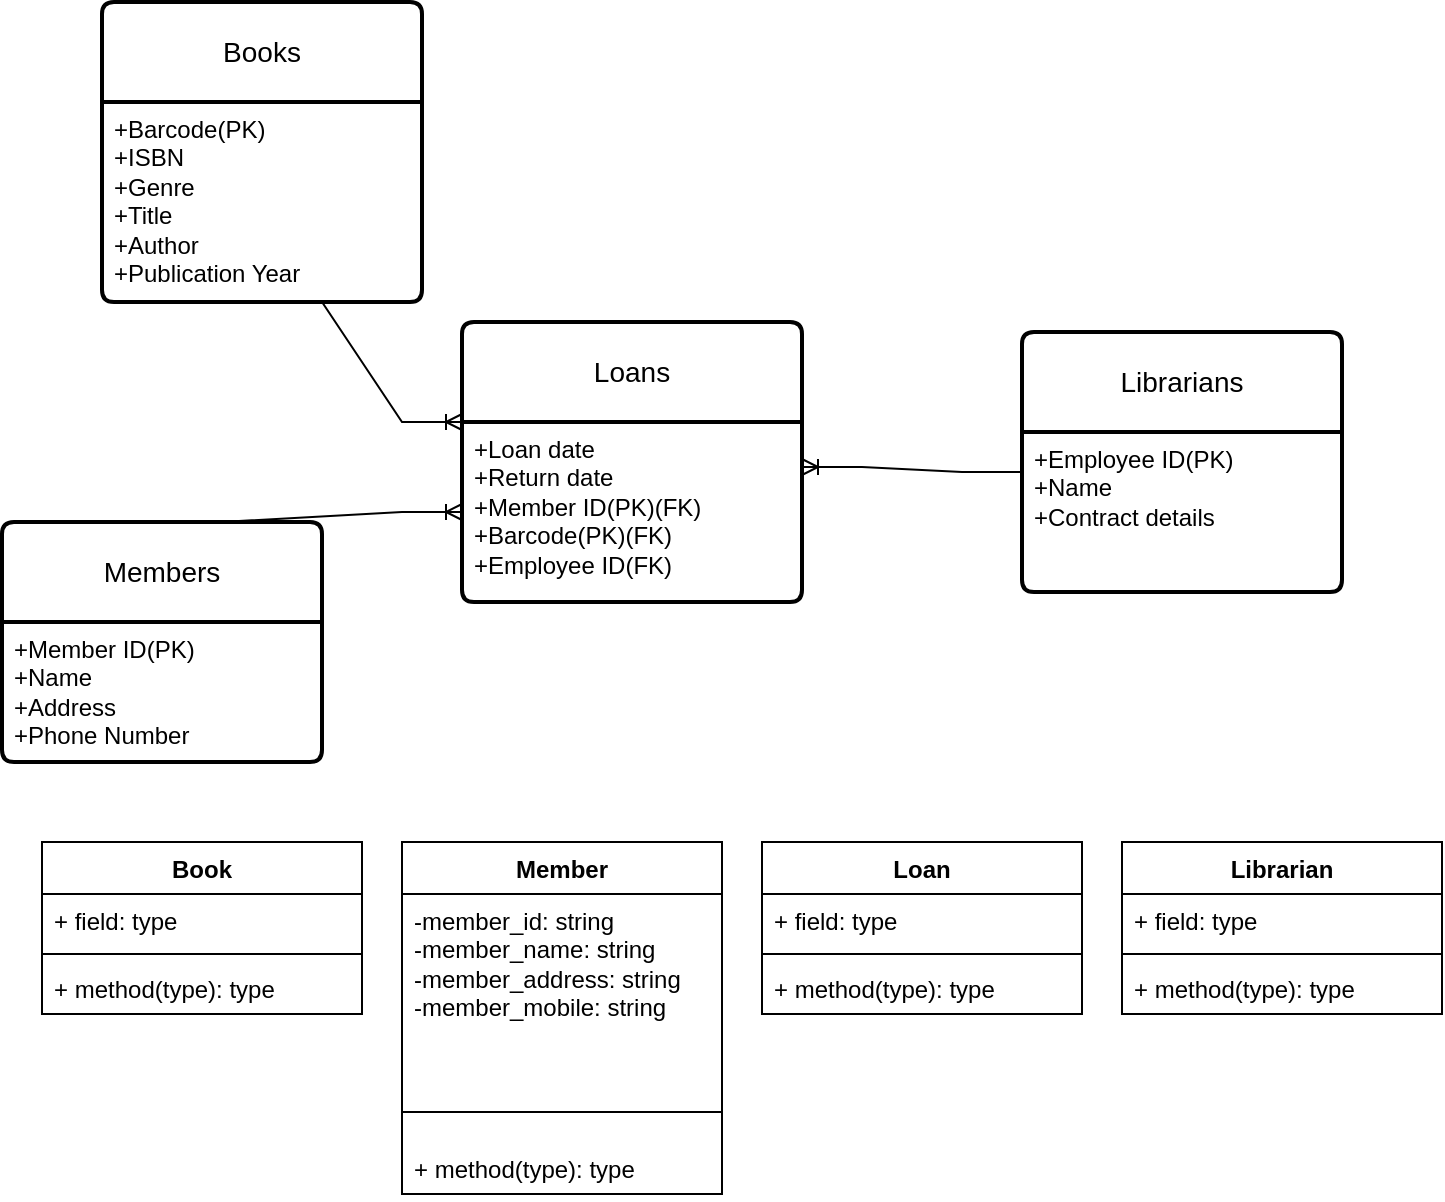<mxfile version="24.4.10" type="github">
  <diagram name="Page-1" id="WLZRozY2NqlVingiumSY">
    <mxGraphModel dx="389" dy="247" grid="1" gridSize="10" guides="1" tooltips="1" connect="1" arrows="1" fold="1" page="1" pageScale="1" pageWidth="827" pageHeight="1169" math="0" shadow="0">
      <root>
        <mxCell id="0" />
        <mxCell id="1" parent="0" />
        <mxCell id="Wqbp7f1d1b4aWmSnZyiZ-1" value="Members" style="swimlane;childLayout=stackLayout;horizontal=1;startSize=50;horizontalStack=0;rounded=1;fontSize=14;fontStyle=0;strokeWidth=2;resizeParent=0;resizeLast=1;shadow=0;dashed=0;align=center;arcSize=4;whiteSpace=wrap;html=1;" vertex="1" parent="1">
          <mxGeometry x="30" y="430" width="160" height="120" as="geometry">
            <mxRectangle x="440" y="110" width="100" height="50" as="alternateBounds" />
          </mxGeometry>
        </mxCell>
        <mxCell id="Wqbp7f1d1b4aWmSnZyiZ-2" value="+Member ID(PK)&lt;div&gt;+Name&lt;/div&gt;&lt;div&gt;+Address&lt;/div&gt;&lt;div&gt;+Phone Number&lt;/div&gt;" style="align=left;strokeColor=none;fillColor=none;spacingLeft=4;fontSize=12;verticalAlign=top;resizable=0;rotatable=0;part=1;html=1;" vertex="1" parent="Wqbp7f1d1b4aWmSnZyiZ-1">
          <mxGeometry y="50" width="160" height="70" as="geometry" />
        </mxCell>
        <mxCell id="Wqbp7f1d1b4aWmSnZyiZ-3" value="Books" style="swimlane;childLayout=stackLayout;horizontal=1;startSize=50;horizontalStack=0;rounded=1;fontSize=14;fontStyle=0;strokeWidth=2;resizeParent=0;resizeLast=1;shadow=0;dashed=0;align=center;arcSize=4;whiteSpace=wrap;html=1;" vertex="1" parent="1">
          <mxGeometry x="80" y="170" width="160" height="150" as="geometry" />
        </mxCell>
        <mxCell id="Wqbp7f1d1b4aWmSnZyiZ-4" value="+Barcode(PK)&amp;nbsp;&lt;div&gt;+ISBN&lt;/div&gt;&lt;div&gt;+Genre&lt;br&gt;+Title&lt;div&gt;+Author&lt;br&gt;&lt;div&gt;+Publication Year&lt;/div&gt;&lt;/div&gt;&lt;/div&gt;" style="align=left;strokeColor=none;fillColor=none;spacingLeft=4;fontSize=12;verticalAlign=top;resizable=0;rotatable=0;part=1;html=1;" vertex="1" parent="Wqbp7f1d1b4aWmSnZyiZ-3">
          <mxGeometry y="50" width="160" height="100" as="geometry" />
        </mxCell>
        <mxCell id="Wqbp7f1d1b4aWmSnZyiZ-5" value="Librarians" style="swimlane;childLayout=stackLayout;horizontal=1;startSize=50;horizontalStack=0;rounded=1;fontSize=14;fontStyle=0;strokeWidth=2;resizeParent=0;resizeLast=1;shadow=0;dashed=0;align=center;arcSize=4;whiteSpace=wrap;html=1;" vertex="1" parent="1">
          <mxGeometry x="540" y="335" width="160" height="130" as="geometry" />
        </mxCell>
        <mxCell id="Wqbp7f1d1b4aWmSnZyiZ-6" value="+Employee ID(PK)&lt;br&gt;&lt;div&gt;+Name&lt;/div&gt;&lt;div&gt;+Contract details&lt;/div&gt;" style="align=left;strokeColor=none;fillColor=none;spacingLeft=4;fontSize=12;verticalAlign=top;resizable=0;rotatable=0;part=1;html=1;" vertex="1" parent="Wqbp7f1d1b4aWmSnZyiZ-5">
          <mxGeometry y="50" width="160" height="80" as="geometry" />
        </mxCell>
        <mxCell id="Wqbp7f1d1b4aWmSnZyiZ-7" value="Loans" style="swimlane;childLayout=stackLayout;horizontal=1;startSize=50;horizontalStack=0;rounded=1;fontSize=14;fontStyle=0;strokeWidth=2;resizeParent=0;resizeLast=1;shadow=0;dashed=0;align=center;arcSize=4;whiteSpace=wrap;html=1;" vertex="1" parent="1">
          <mxGeometry x="260" y="330" width="170" height="140" as="geometry" />
        </mxCell>
        <mxCell id="Wqbp7f1d1b4aWmSnZyiZ-8" value="&lt;div&gt;+Loan date&lt;/div&gt;&lt;div&gt;+Return date&lt;/div&gt;&lt;div&gt;+Member ID(PK)(FK)&lt;/div&gt;&lt;div&gt;+Barcode(PK)(FK)&lt;/div&gt;&lt;div&gt;+Employee ID(FK)&lt;/div&gt;" style="align=left;strokeColor=none;fillColor=none;spacingLeft=4;fontSize=12;verticalAlign=top;resizable=0;rotatable=0;part=1;html=1;" vertex="1" parent="Wqbp7f1d1b4aWmSnZyiZ-7">
          <mxGeometry y="50" width="170" height="90" as="geometry" />
        </mxCell>
        <mxCell id="Wqbp7f1d1b4aWmSnZyiZ-16" value="" style="edgeStyle=entityRelationEdgeStyle;fontSize=12;html=1;endArrow=ERoneToMany;rounded=0;entryX=0;entryY=0.5;entryDx=0;entryDy=0;exitX=0.5;exitY=0;exitDx=0;exitDy=0;" edge="1" parent="1" source="Wqbp7f1d1b4aWmSnZyiZ-1" target="Wqbp7f1d1b4aWmSnZyiZ-8">
          <mxGeometry width="100" height="100" relative="1" as="geometry">
            <mxPoint x="360" y="340" as="sourcePoint" />
            <mxPoint x="460" y="240" as="targetPoint" />
          </mxGeometry>
        </mxCell>
        <mxCell id="Wqbp7f1d1b4aWmSnZyiZ-17" value="" style="edgeStyle=entityRelationEdgeStyle;fontSize=12;html=1;endArrow=ERoneToMany;rounded=0;exitX=0.5;exitY=1;exitDx=0;exitDy=0;entryX=0;entryY=0;entryDx=0;entryDy=0;" edge="1" parent="1" source="Wqbp7f1d1b4aWmSnZyiZ-4" target="Wqbp7f1d1b4aWmSnZyiZ-8">
          <mxGeometry width="100" height="100" relative="1" as="geometry">
            <mxPoint x="205.28" y="200" as="sourcePoint" />
            <mxPoint x="270.0" y="371.45" as="targetPoint" />
            <Array as="points">
              <mxPoint x="185.28" y="255" />
            </Array>
          </mxGeometry>
        </mxCell>
        <mxCell id="Wqbp7f1d1b4aWmSnZyiZ-21" value="" style="edgeStyle=entityRelationEdgeStyle;fontSize=12;html=1;endArrow=ERoneToMany;rounded=0;entryX=1;entryY=0.25;entryDx=0;entryDy=0;exitX=0;exitY=0.25;exitDx=0;exitDy=0;" edge="1" parent="1" source="Wqbp7f1d1b4aWmSnZyiZ-6" target="Wqbp7f1d1b4aWmSnZyiZ-8">
          <mxGeometry width="100" height="100" relative="1" as="geometry">
            <mxPoint x="435" y="150" as="sourcePoint" />
            <mxPoint x="350" y="310" as="targetPoint" />
            <Array as="points">
              <mxPoint x="490" y="180" />
            </Array>
          </mxGeometry>
        </mxCell>
        <mxCell id="Wqbp7f1d1b4aWmSnZyiZ-26" value="Book" style="swimlane;fontStyle=1;align=center;verticalAlign=top;childLayout=stackLayout;horizontal=1;startSize=26;horizontalStack=0;resizeParent=1;resizeParentMax=0;resizeLast=0;collapsible=1;marginBottom=0;whiteSpace=wrap;html=1;" vertex="1" parent="1">
          <mxGeometry x="50" y="590" width="160" height="86" as="geometry" />
        </mxCell>
        <mxCell id="Wqbp7f1d1b4aWmSnZyiZ-27" value="+ field: type" style="text;strokeColor=none;fillColor=none;align=left;verticalAlign=top;spacingLeft=4;spacingRight=4;overflow=hidden;rotatable=0;points=[[0,0.5],[1,0.5]];portConstraint=eastwest;whiteSpace=wrap;html=1;" vertex="1" parent="Wqbp7f1d1b4aWmSnZyiZ-26">
          <mxGeometry y="26" width="160" height="26" as="geometry" />
        </mxCell>
        <mxCell id="Wqbp7f1d1b4aWmSnZyiZ-28" value="" style="line;strokeWidth=1;fillColor=none;align=left;verticalAlign=middle;spacingTop=-1;spacingLeft=3;spacingRight=3;rotatable=0;labelPosition=right;points=[];portConstraint=eastwest;strokeColor=inherit;" vertex="1" parent="Wqbp7f1d1b4aWmSnZyiZ-26">
          <mxGeometry y="52" width="160" height="8" as="geometry" />
        </mxCell>
        <mxCell id="Wqbp7f1d1b4aWmSnZyiZ-29" value="+ method(type): type" style="text;strokeColor=none;fillColor=none;align=left;verticalAlign=top;spacingLeft=4;spacingRight=4;overflow=hidden;rotatable=0;points=[[0,0.5],[1,0.5]];portConstraint=eastwest;whiteSpace=wrap;html=1;" vertex="1" parent="Wqbp7f1d1b4aWmSnZyiZ-26">
          <mxGeometry y="60" width="160" height="26" as="geometry" />
        </mxCell>
        <mxCell id="Wqbp7f1d1b4aWmSnZyiZ-30" value="Librarian" style="swimlane;fontStyle=1;align=center;verticalAlign=top;childLayout=stackLayout;horizontal=1;startSize=26;horizontalStack=0;resizeParent=1;resizeParentMax=0;resizeLast=0;collapsible=1;marginBottom=0;whiteSpace=wrap;html=1;" vertex="1" parent="1">
          <mxGeometry x="590" y="590" width="160" height="86" as="geometry" />
        </mxCell>
        <mxCell id="Wqbp7f1d1b4aWmSnZyiZ-31" value="+ field: type" style="text;strokeColor=none;fillColor=none;align=left;verticalAlign=top;spacingLeft=4;spacingRight=4;overflow=hidden;rotatable=0;points=[[0,0.5],[1,0.5]];portConstraint=eastwest;whiteSpace=wrap;html=1;" vertex="1" parent="Wqbp7f1d1b4aWmSnZyiZ-30">
          <mxGeometry y="26" width="160" height="26" as="geometry" />
        </mxCell>
        <mxCell id="Wqbp7f1d1b4aWmSnZyiZ-32" value="" style="line;strokeWidth=1;fillColor=none;align=left;verticalAlign=middle;spacingTop=-1;spacingLeft=3;spacingRight=3;rotatable=0;labelPosition=right;points=[];portConstraint=eastwest;strokeColor=inherit;" vertex="1" parent="Wqbp7f1d1b4aWmSnZyiZ-30">
          <mxGeometry y="52" width="160" height="8" as="geometry" />
        </mxCell>
        <mxCell id="Wqbp7f1d1b4aWmSnZyiZ-33" value="+ method(type): type" style="text;strokeColor=none;fillColor=none;align=left;verticalAlign=top;spacingLeft=4;spacingRight=4;overflow=hidden;rotatable=0;points=[[0,0.5],[1,0.5]];portConstraint=eastwest;whiteSpace=wrap;html=1;" vertex="1" parent="Wqbp7f1d1b4aWmSnZyiZ-30">
          <mxGeometry y="60" width="160" height="26" as="geometry" />
        </mxCell>
        <mxCell id="Wqbp7f1d1b4aWmSnZyiZ-34" value="Member" style="swimlane;fontStyle=1;align=center;verticalAlign=top;childLayout=stackLayout;horizontal=1;startSize=26;horizontalStack=0;resizeParent=1;resizeParentMax=0;resizeLast=0;collapsible=1;marginBottom=0;whiteSpace=wrap;html=1;" vertex="1" parent="1">
          <mxGeometry x="230" y="590" width="160" height="176" as="geometry" />
        </mxCell>
        <mxCell id="Wqbp7f1d1b4aWmSnZyiZ-35" value="-member_id: string&lt;div&gt;-member_name: string&lt;/div&gt;&lt;div&gt;-member_address: string&lt;/div&gt;&lt;div&gt;-member_mobile: string&lt;/div&gt;" style="text;strokeColor=none;fillColor=none;align=left;verticalAlign=top;spacingLeft=4;spacingRight=4;overflow=hidden;rotatable=0;points=[[0,0.5],[1,0.5]];portConstraint=eastwest;whiteSpace=wrap;html=1;" vertex="1" parent="Wqbp7f1d1b4aWmSnZyiZ-34">
          <mxGeometry y="26" width="160" height="94" as="geometry" />
        </mxCell>
        <mxCell id="Wqbp7f1d1b4aWmSnZyiZ-36" value="" style="line;strokeWidth=1;fillColor=none;align=left;verticalAlign=middle;spacingTop=-1;spacingLeft=3;spacingRight=3;rotatable=0;labelPosition=right;points=[];portConstraint=eastwest;strokeColor=inherit;" vertex="1" parent="Wqbp7f1d1b4aWmSnZyiZ-34">
          <mxGeometry y="120" width="160" height="30" as="geometry" />
        </mxCell>
        <mxCell id="Wqbp7f1d1b4aWmSnZyiZ-37" value="+ method(type): type" style="text;strokeColor=none;fillColor=none;align=left;verticalAlign=top;spacingLeft=4;spacingRight=4;overflow=hidden;rotatable=0;points=[[0,0.5],[1,0.5]];portConstraint=eastwest;whiteSpace=wrap;html=1;" vertex="1" parent="Wqbp7f1d1b4aWmSnZyiZ-34">
          <mxGeometry y="150" width="160" height="26" as="geometry" />
        </mxCell>
        <mxCell id="Wqbp7f1d1b4aWmSnZyiZ-38" value="Loan" style="swimlane;fontStyle=1;align=center;verticalAlign=top;childLayout=stackLayout;horizontal=1;startSize=26;horizontalStack=0;resizeParent=1;resizeParentMax=0;resizeLast=0;collapsible=1;marginBottom=0;whiteSpace=wrap;html=1;" vertex="1" parent="1">
          <mxGeometry x="410" y="590" width="160" height="86" as="geometry" />
        </mxCell>
        <mxCell id="Wqbp7f1d1b4aWmSnZyiZ-39" value="+ field: type" style="text;strokeColor=none;fillColor=none;align=left;verticalAlign=top;spacingLeft=4;spacingRight=4;overflow=hidden;rotatable=0;points=[[0,0.5],[1,0.5]];portConstraint=eastwest;whiteSpace=wrap;html=1;" vertex="1" parent="Wqbp7f1d1b4aWmSnZyiZ-38">
          <mxGeometry y="26" width="160" height="26" as="geometry" />
        </mxCell>
        <mxCell id="Wqbp7f1d1b4aWmSnZyiZ-40" value="" style="line;strokeWidth=1;fillColor=none;align=left;verticalAlign=middle;spacingTop=-1;spacingLeft=3;spacingRight=3;rotatable=0;labelPosition=right;points=[];portConstraint=eastwest;strokeColor=inherit;" vertex="1" parent="Wqbp7f1d1b4aWmSnZyiZ-38">
          <mxGeometry y="52" width="160" height="8" as="geometry" />
        </mxCell>
        <mxCell id="Wqbp7f1d1b4aWmSnZyiZ-41" value="+ method(type): type" style="text;strokeColor=none;fillColor=none;align=left;verticalAlign=top;spacingLeft=4;spacingRight=4;overflow=hidden;rotatable=0;points=[[0,0.5],[1,0.5]];portConstraint=eastwest;whiteSpace=wrap;html=1;" vertex="1" parent="Wqbp7f1d1b4aWmSnZyiZ-38">
          <mxGeometry y="60" width="160" height="26" as="geometry" />
        </mxCell>
      </root>
    </mxGraphModel>
  </diagram>
</mxfile>
